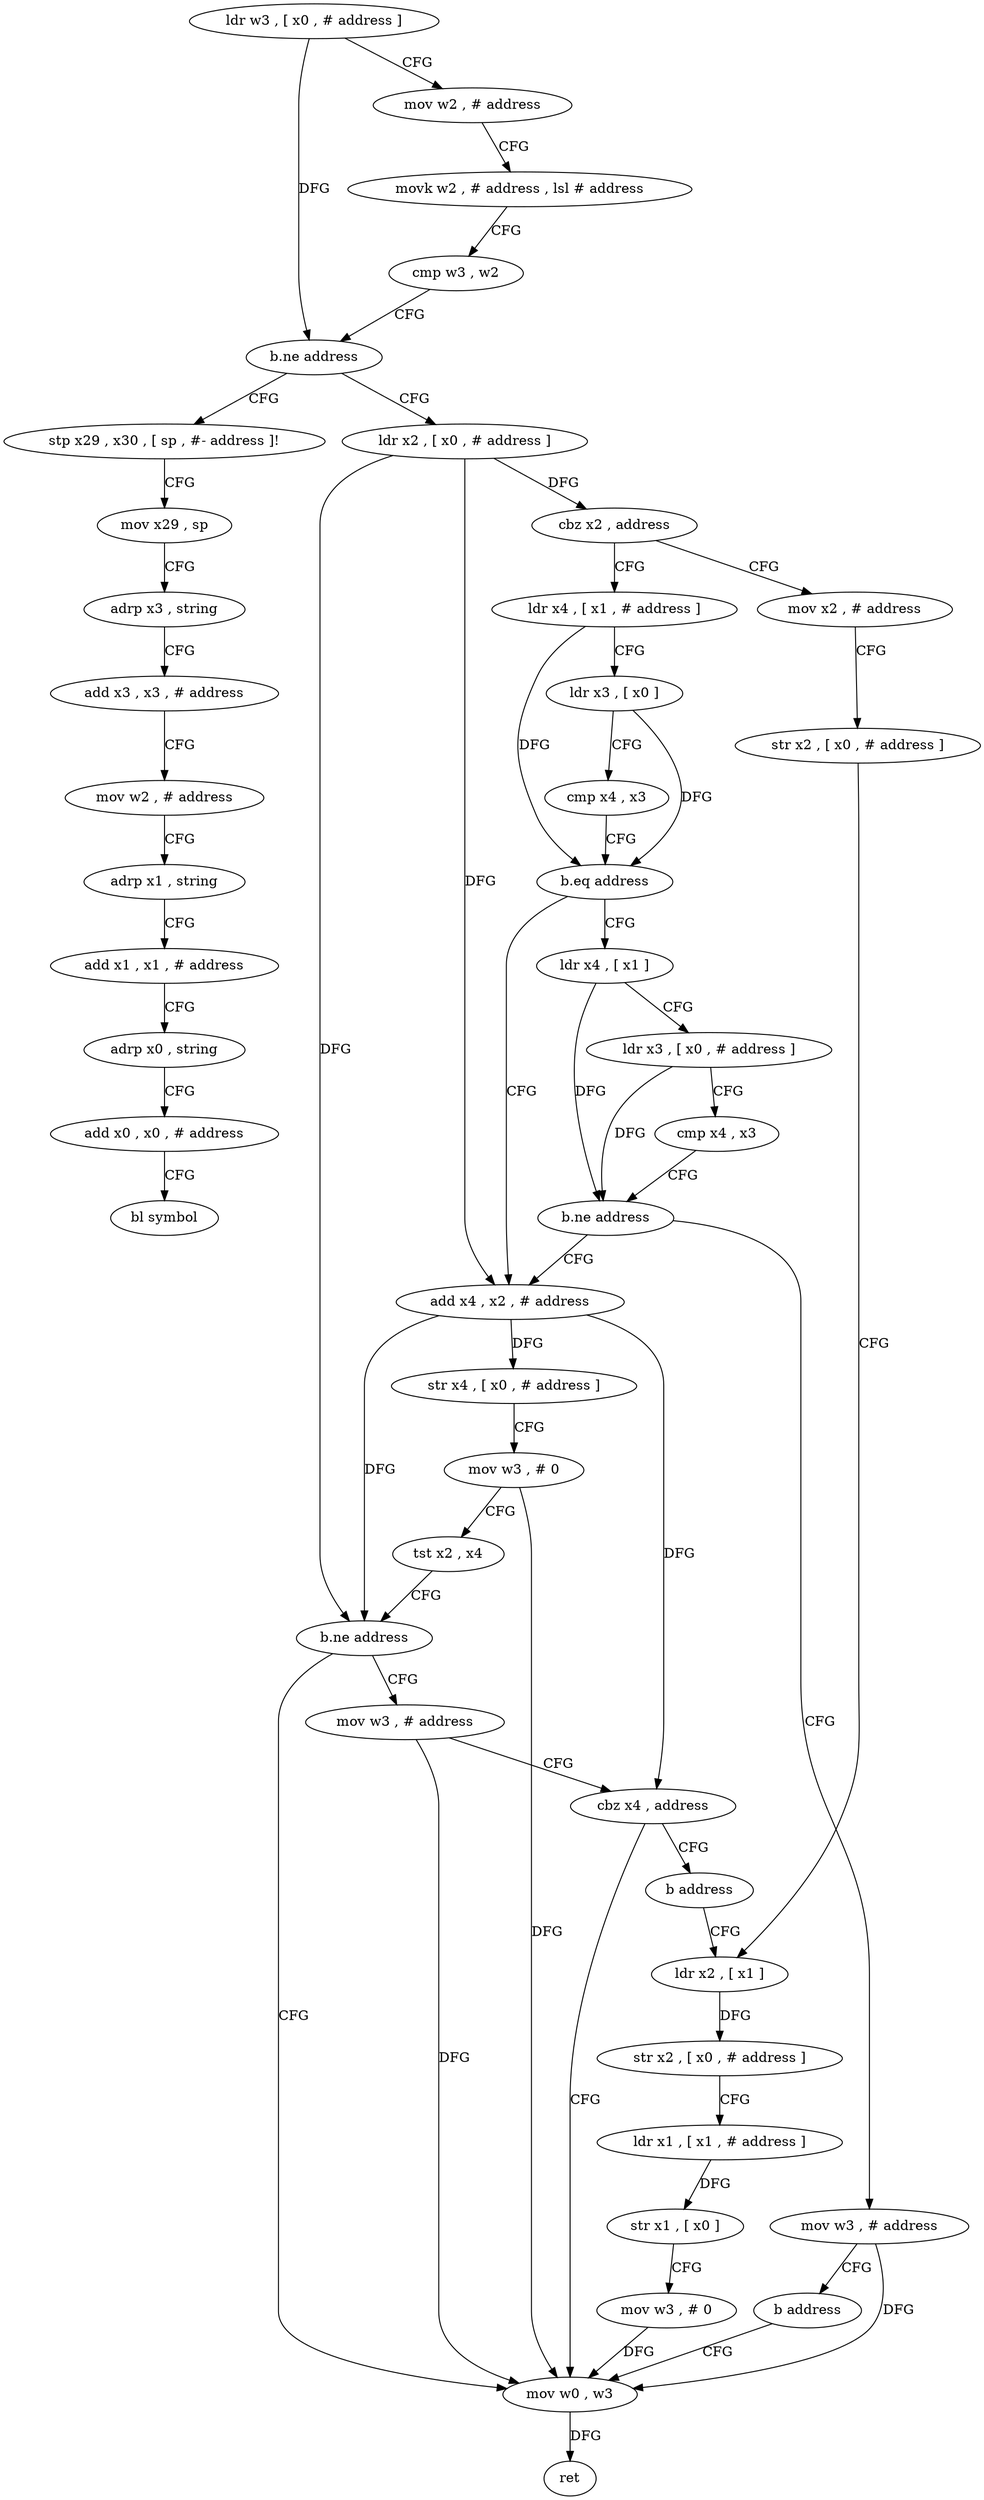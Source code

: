 digraph "func" {
"4395304" [label = "ldr w3 , [ x0 , # address ]" ]
"4395308" [label = "mov w2 , # address" ]
"4395312" [label = "movk w2 , # address , lsl # address" ]
"4395316" [label = "cmp w3 , w2" ]
"4395320" [label = "b.ne address" ]
"4395380" [label = "stp x29 , x30 , [ sp , #- address ]!" ]
"4395324" [label = "ldr x2 , [ x0 , # address ]" ]
"4395384" [label = "mov x29 , sp" ]
"4395388" [label = "adrp x3 , string" ]
"4395392" [label = "add x3 , x3 , # address" ]
"4395396" [label = "mov w2 , # address" ]
"4395400" [label = "adrp x1 , string" ]
"4395404" [label = "add x1 , x1 , # address" ]
"4395408" [label = "adrp x0 , string" ]
"4395412" [label = "add x0 , x0 , # address" ]
"4395416" [label = "bl symbol" ]
"4395328" [label = "cbz x2 , address" ]
"4395444" [label = "mov x2 , # address" ]
"4395332" [label = "ldr x4 , [ x1 , # address ]" ]
"4395448" [label = "str x2 , [ x0 , # address ]" ]
"4395452" [label = "ldr x2 , [ x1 ]" ]
"4395336" [label = "ldr x3 , [ x0 ]" ]
"4395340" [label = "cmp x4 , x3" ]
"4395344" [label = "b.eq address" ]
"4395420" [label = "ldr x4 , [ x1 ]" ]
"4395348" [label = "add x4 , x2 , # address" ]
"4395424" [label = "ldr x3 , [ x0 , # address ]" ]
"4395428" [label = "cmp x4 , x3" ]
"4395432" [label = "b.ne address" ]
"4395436" [label = "mov w3 , # address" ]
"4395352" [label = "str x4 , [ x0 , # address ]" ]
"4395356" [label = "mov w3 , # 0" ]
"4395360" [label = "tst x2 , x4" ]
"4395364" [label = "b.ne address" ]
"4395472" [label = "mov w0 , w3" ]
"4395368" [label = "mov w3 , # address" ]
"4395440" [label = "b address" ]
"4395476" [label = "ret" ]
"4395372" [label = "cbz x4 , address" ]
"4395376" [label = "b address" ]
"4395456" [label = "str x2 , [ x0 , # address ]" ]
"4395460" [label = "ldr x1 , [ x1 , # address ]" ]
"4395464" [label = "str x1 , [ x0 ]" ]
"4395468" [label = "mov w3 , # 0" ]
"4395304" -> "4395308" [ label = "CFG" ]
"4395304" -> "4395320" [ label = "DFG" ]
"4395308" -> "4395312" [ label = "CFG" ]
"4395312" -> "4395316" [ label = "CFG" ]
"4395316" -> "4395320" [ label = "CFG" ]
"4395320" -> "4395380" [ label = "CFG" ]
"4395320" -> "4395324" [ label = "CFG" ]
"4395380" -> "4395384" [ label = "CFG" ]
"4395324" -> "4395328" [ label = "DFG" ]
"4395324" -> "4395348" [ label = "DFG" ]
"4395324" -> "4395364" [ label = "DFG" ]
"4395384" -> "4395388" [ label = "CFG" ]
"4395388" -> "4395392" [ label = "CFG" ]
"4395392" -> "4395396" [ label = "CFG" ]
"4395396" -> "4395400" [ label = "CFG" ]
"4395400" -> "4395404" [ label = "CFG" ]
"4395404" -> "4395408" [ label = "CFG" ]
"4395408" -> "4395412" [ label = "CFG" ]
"4395412" -> "4395416" [ label = "CFG" ]
"4395328" -> "4395444" [ label = "CFG" ]
"4395328" -> "4395332" [ label = "CFG" ]
"4395444" -> "4395448" [ label = "CFG" ]
"4395332" -> "4395336" [ label = "CFG" ]
"4395332" -> "4395344" [ label = "DFG" ]
"4395448" -> "4395452" [ label = "CFG" ]
"4395452" -> "4395456" [ label = "DFG" ]
"4395336" -> "4395340" [ label = "CFG" ]
"4395336" -> "4395344" [ label = "DFG" ]
"4395340" -> "4395344" [ label = "CFG" ]
"4395344" -> "4395420" [ label = "CFG" ]
"4395344" -> "4395348" [ label = "CFG" ]
"4395420" -> "4395424" [ label = "CFG" ]
"4395420" -> "4395432" [ label = "DFG" ]
"4395348" -> "4395352" [ label = "DFG" ]
"4395348" -> "4395364" [ label = "DFG" ]
"4395348" -> "4395372" [ label = "DFG" ]
"4395424" -> "4395428" [ label = "CFG" ]
"4395424" -> "4395432" [ label = "DFG" ]
"4395428" -> "4395432" [ label = "CFG" ]
"4395432" -> "4395348" [ label = "CFG" ]
"4395432" -> "4395436" [ label = "CFG" ]
"4395436" -> "4395440" [ label = "CFG" ]
"4395436" -> "4395472" [ label = "DFG" ]
"4395352" -> "4395356" [ label = "CFG" ]
"4395356" -> "4395360" [ label = "CFG" ]
"4395356" -> "4395472" [ label = "DFG" ]
"4395360" -> "4395364" [ label = "CFG" ]
"4395364" -> "4395472" [ label = "CFG" ]
"4395364" -> "4395368" [ label = "CFG" ]
"4395472" -> "4395476" [ label = "DFG" ]
"4395368" -> "4395372" [ label = "CFG" ]
"4395368" -> "4395472" [ label = "DFG" ]
"4395440" -> "4395472" [ label = "CFG" ]
"4395372" -> "4395472" [ label = "CFG" ]
"4395372" -> "4395376" [ label = "CFG" ]
"4395376" -> "4395452" [ label = "CFG" ]
"4395456" -> "4395460" [ label = "CFG" ]
"4395460" -> "4395464" [ label = "DFG" ]
"4395464" -> "4395468" [ label = "CFG" ]
"4395468" -> "4395472" [ label = "DFG" ]
}
